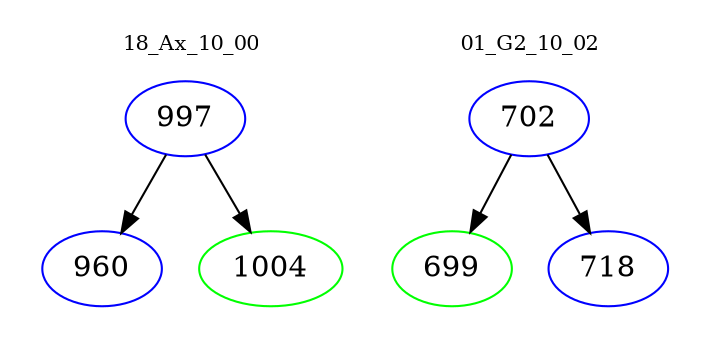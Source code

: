 digraph{
subgraph cluster_0 {
color = white
label = "18_Ax_10_00";
fontsize=10;
T0_997 [label="997", color="blue"]
T0_997 -> T0_960 [color="black"]
T0_960 [label="960", color="blue"]
T0_997 -> T0_1004 [color="black"]
T0_1004 [label="1004", color="green"]
}
subgraph cluster_1 {
color = white
label = "01_G2_10_02";
fontsize=10;
T1_702 [label="702", color="blue"]
T1_702 -> T1_699 [color="black"]
T1_699 [label="699", color="green"]
T1_702 -> T1_718 [color="black"]
T1_718 [label="718", color="blue"]
}
}
